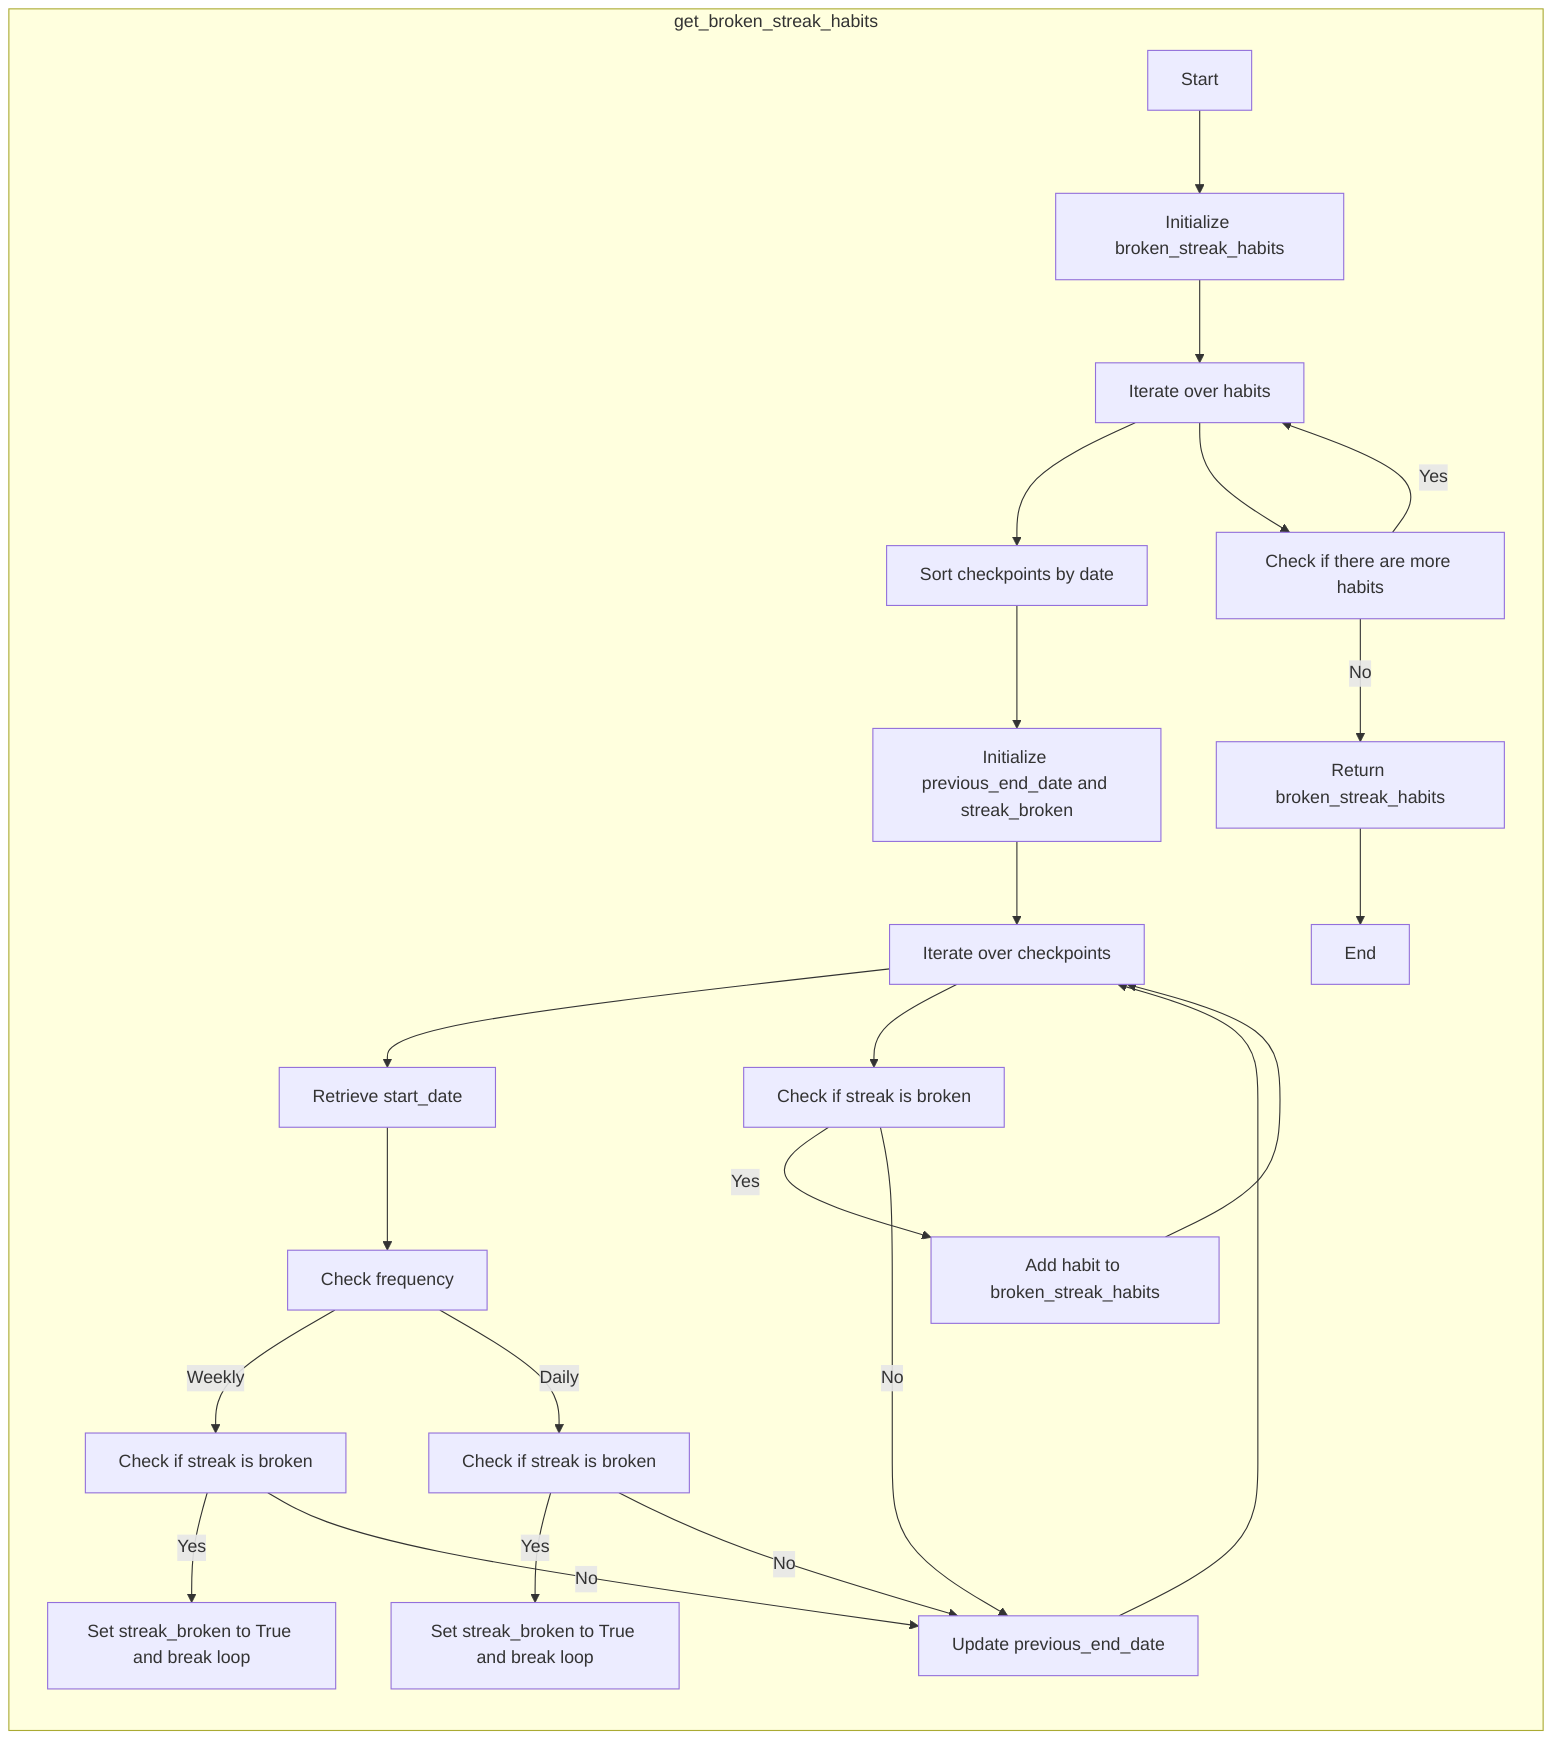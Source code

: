 graph LR

subgraph "get_broken_streak_habits"
    A[Start] --> B[Initialize broken_streak_habits]
    B --> C[Iterate over habits]
    C --> D[Sort checkpoints by date]
    D --> E[Initialize previous_end_date and streak_broken]
    E --> F[Iterate over checkpoints]
    F --> G[Retrieve start_date]
    G --> H[Check frequency]
    H --> |Weekly| I[Check if streak is broken]
    I --> |Yes| J[Set streak_broken to True and break loop]
    I --> |No| K[Update previous_end_date]
    H --> |Daily| L[Check if streak is broken]
    L --> |Yes| M[Set streak_broken to True and break loop]
    L --> |No| K[Update previous_end_date]
    K --> F
    F --> N[Check if streak is broken]
    N --> |Yes| O[Add habit to broken_streak_habits]
    N --> |No| K
    O --> F
    C --> P[Check if there are more habits]
    P --> |Yes| C
    P --> |No| Q[Return broken_streak_habits]
    Q --> R[End]
end